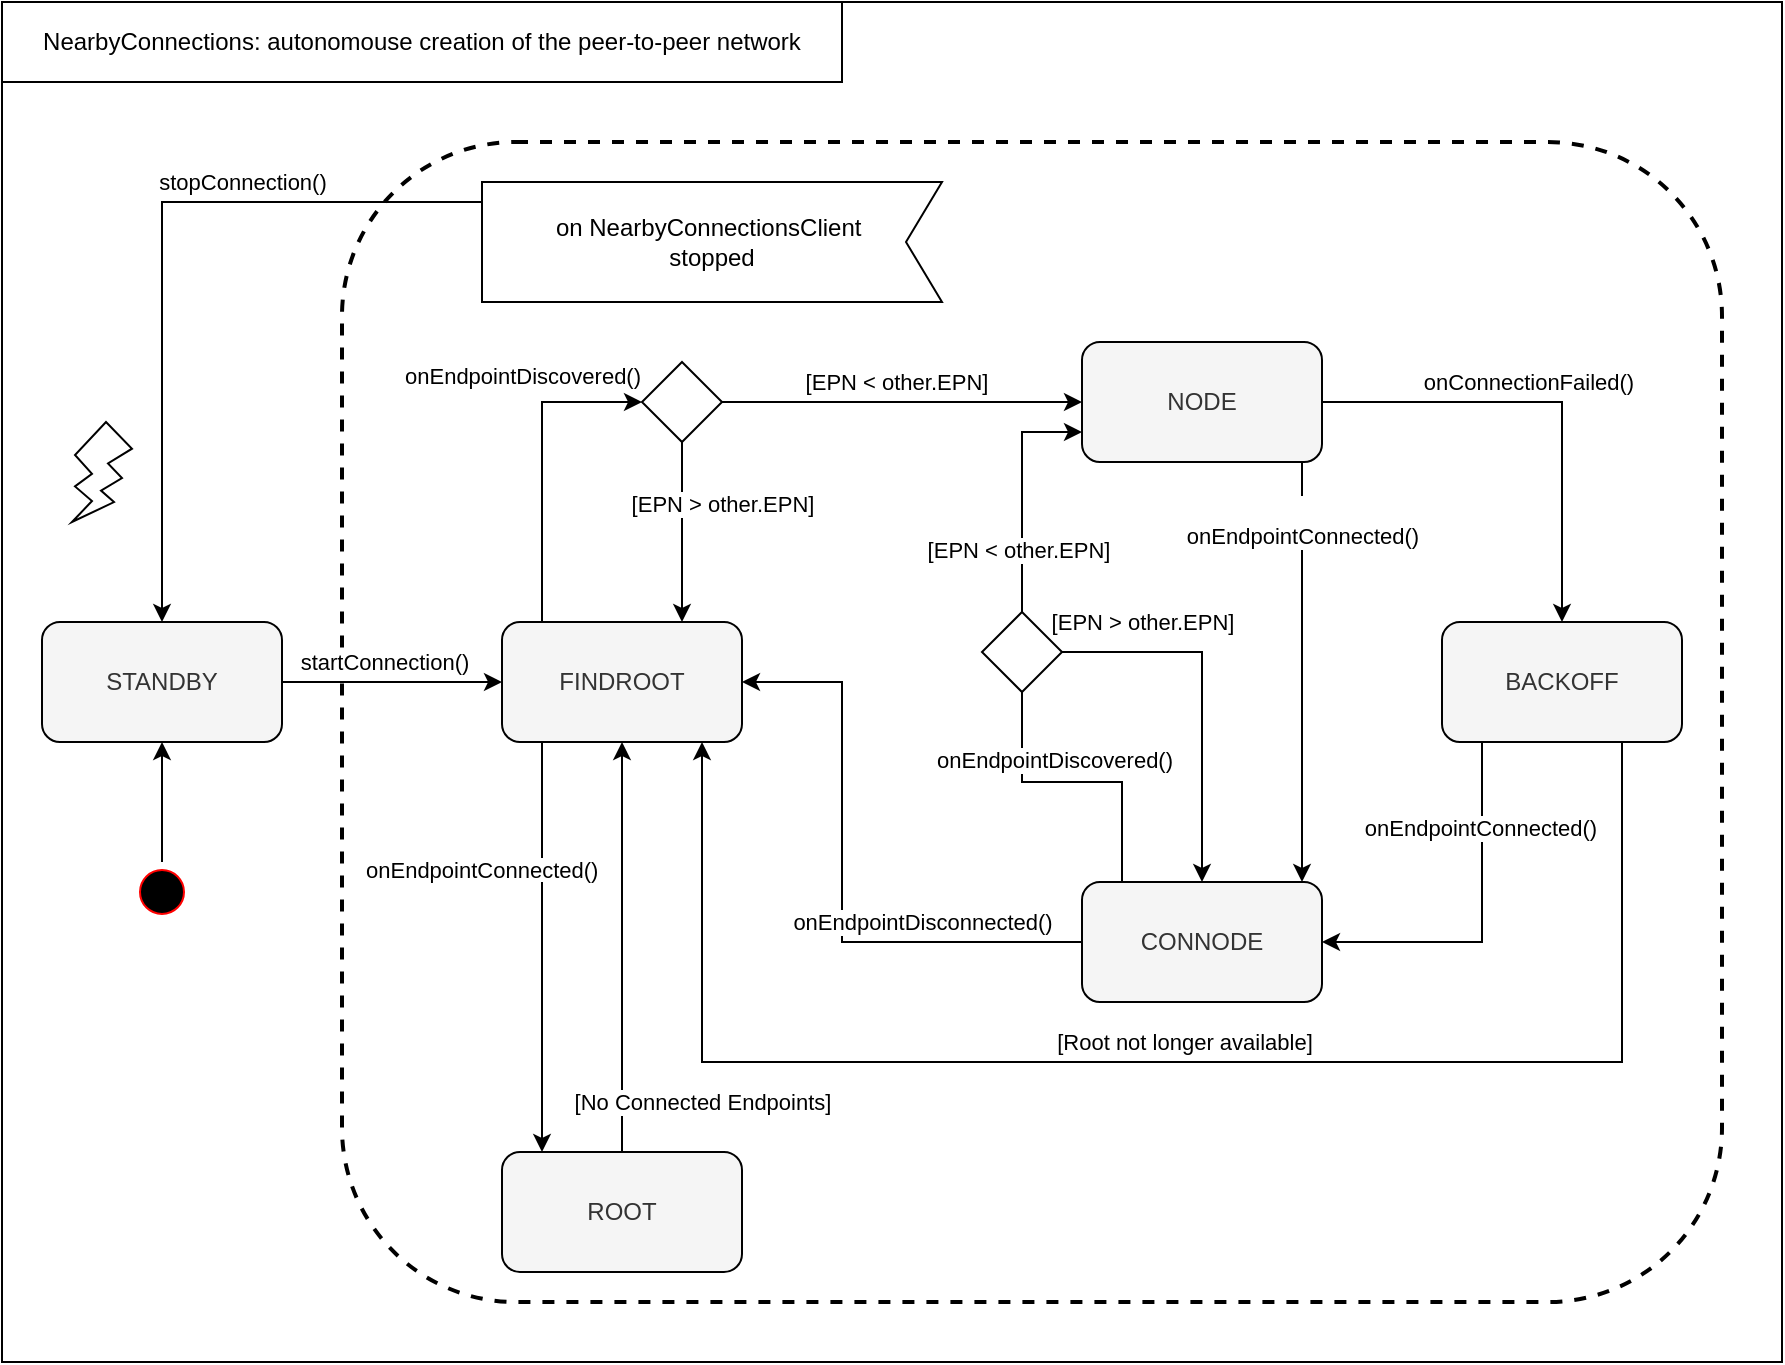 <mxfile version="13.0.3" type="device"><diagram id="bkNtbgw-pB73ooKOSIEp" name="Page-1"><mxGraphModel dx="1150" dy="2033" grid="1" gridSize="10" guides="1" tooltips="1" connect="1" arrows="1" fold="1" page="1" pageScale="1" pageWidth="827" pageHeight="1169" math="0" shadow="0"><root><mxCell id="0"/><mxCell id="1" parent="0"/><mxCell id="0CwGnv2l11QEuM8hQerd-12" value="" style="rounded=0;whiteSpace=wrap;html=1;strokeColor=#000000;fillColor=#FFFFFF;" parent="1" vertex="1"><mxGeometry x="140" y="10" width="890" height="680" as="geometry"/></mxCell><mxCell id="LW-BJB4rqfvdwwIYQWvV-52" value="" style="shape=rect;html=1;rounded=1;dashed=1;strokeWidth=2;verticalAlign=top;whiteSpace=wrap;align=center;" parent="1" vertex="1"><mxGeometry x="310" y="80" width="690" height="580" as="geometry"/></mxCell><mxCell id="LW-BJB4rqfvdwwIYQWvV-9" style="edgeStyle=orthogonalEdgeStyle;rounded=0;orthogonalLoop=1;jettySize=auto;html=1;" parent="1" source="0CwGnv2l11QEuM8hQerd-1" target="0CwGnv2l11QEuM8hQerd-8" edge="1"><mxGeometry relative="1" as="geometry"><mxPoint x="410" y="460" as="targetPoint"/><Array as="points"><mxPoint x="410" y="550"/><mxPoint x="410" y="550"/></Array></mxGeometry></mxCell><mxCell id="kY60LLbFVZpeiWqwUKBh-16" value="&lt;br&gt;&lt;span style=&quot;font-family: &amp;#34;helvetica&amp;#34; ; font-size: 11px ; font-style: normal ; font-weight: 400 ; letter-spacing: normal ; text-align: center ; text-indent: 0px ; text-transform: none ; word-spacing: 0px ; background-color: rgb(255 , 255 , 255) ; float: none ; display: inline&quot;&gt;onEndpointDiscovered()&lt;/span&gt;" style="edgeStyle=orthogonalEdgeStyle;rounded=0;orthogonalLoop=1;jettySize=auto;html=1;entryX=0;entryY=0.5;entryDx=0;entryDy=0;" edge="1" parent="1" source="0CwGnv2l11QEuM8hQerd-1" target="kY60LLbFVZpeiWqwUKBh-10"><mxGeometry x="0.375" y="22" relative="1" as="geometry"><Array as="points"><mxPoint x="410" y="210"/></Array><mxPoint x="-10" y="2" as="offset"/></mxGeometry></mxCell><mxCell id="0CwGnv2l11QEuM8hQerd-1" value="FINDROOT" style="rounded=1;whiteSpace=wrap;html=1;fillColor=#f5f5f5;strokeColor=#000000;fontColor=#333333;" parent="1" vertex="1"><mxGeometry x="390" y="320" width="120" height="60" as="geometry"/></mxCell><mxCell id="LW-BJB4rqfvdwwIYQWvV-15" style="edgeStyle=orthogonalEdgeStyle;rounded=0;orthogonalLoop=1;jettySize=auto;html=1;" parent="1" source="0CwGnv2l11QEuM8hQerd-7" target="LW-BJB4rqfvdwwIYQWvV-21" edge="1"><mxGeometry relative="1" as="geometry"><mxPoint x="900" y="160" as="targetPoint"/><Array as="points"><mxPoint x="920" y="210"/></Array></mxGeometry></mxCell><mxCell id="LW-BJB4rqfvdwwIYQWvV-19" value="onConnectionFailed()" style="edgeLabel;html=1;align=center;verticalAlign=middle;resizable=0;points=[];" parent="LW-BJB4rqfvdwwIYQWvV-15" vertex="1" connectable="0"><mxGeometry y="12" relative="1" as="geometry"><mxPoint x="-12.06" y="1.94" as="offset"/></mxGeometry></mxCell><mxCell id="kY60LLbFVZpeiWqwUKBh-5" value="&lt;br&gt;&lt;span style=&quot;font-family: &amp;#34;helvetica&amp;#34; ; font-size: 11px ; font-style: normal ; font-weight: 400 ; letter-spacing: normal ; text-align: center ; text-indent: 0px ; text-transform: none ; word-spacing: 0px ; background-color: rgb(255 , 255 , 255) ; float: none ; display: inline&quot;&gt;onEndpointConnected()&lt;/span&gt;" style="edgeStyle=orthogonalEdgeStyle;rounded=0;orthogonalLoop=1;jettySize=auto;html=1;" edge="1" parent="1" source="0CwGnv2l11QEuM8hQerd-7" target="0CwGnv2l11QEuM8hQerd-9"><mxGeometry x="-0.238" y="-50" relative="1" as="geometry"><Array as="points"><mxPoint x="790" y="320"/><mxPoint x="790" y="320"/></Array><mxPoint x="50" y="-50" as="offset"/></mxGeometry></mxCell><mxCell id="0CwGnv2l11QEuM8hQerd-7" value="NODE" style="rounded=1;whiteSpace=wrap;html=1;fillColor=#f5f5f5;strokeColor=#000000;fontColor=#333333;" parent="1" vertex="1"><mxGeometry x="680" y="180" width="120" height="60" as="geometry"/></mxCell><mxCell id="LW-BJB4rqfvdwwIYQWvV-13" style="edgeStyle=orthogonalEdgeStyle;rounded=0;orthogonalLoop=1;jettySize=auto;html=1;" parent="1" source="0CwGnv2l11QEuM8hQerd-8" target="0CwGnv2l11QEuM8hQerd-1" edge="1"><mxGeometry relative="1" as="geometry"><Array as="points"><mxPoint x="450" y="460"/><mxPoint x="450" y="460"/></Array></mxGeometry></mxCell><mxCell id="LW-BJB4rqfvdwwIYQWvV-14" value="[No Connected Endpoints]" style="edgeLabel;html=1;align=center;verticalAlign=middle;resizable=0;points=[];" parent="LW-BJB4rqfvdwwIYQWvV-13" vertex="1" connectable="0"><mxGeometry x="0.455" y="60" relative="1" as="geometry"><mxPoint x="100" y="124.17" as="offset"/></mxGeometry></mxCell><mxCell id="0CwGnv2l11QEuM8hQerd-8" value="ROOT" style="rounded=1;whiteSpace=wrap;html=1;fillColor=#f5f5f5;strokeColor=#000000;fontColor=#333333;" parent="1" vertex="1"><mxGeometry x="390" y="585" width="120" height="60" as="geometry"/></mxCell><mxCell id="0CwGnv2l11QEuM8hQerd-32" style="edgeStyle=orthogonalEdgeStyle;rounded=0;orthogonalLoop=1;jettySize=auto;html=1;" parent="1" source="0CwGnv2l11QEuM8hQerd-9" target="0CwGnv2l11QEuM8hQerd-1" edge="1"><mxGeometry relative="1" as="geometry"><Array as="points"><mxPoint x="560" y="480"/><mxPoint x="560" y="350"/></Array></mxGeometry></mxCell><mxCell id="0CwGnv2l11QEuM8hQerd-40" value="onEndpointDisconnected()" style="edgeLabel;html=1;align=center;verticalAlign=middle;resizable=0;points=[];" parent="0CwGnv2l11QEuM8hQerd-32" vertex="1" connectable="0"><mxGeometry x="0.103" y="-1" relative="1" as="geometry"><mxPoint x="39" y="35" as="offset"/></mxGeometry></mxCell><mxCell id="kY60LLbFVZpeiWqwUKBh-3" style="edgeStyle=orthogonalEdgeStyle;rounded=0;orthogonalLoop=1;jettySize=auto;html=1;entryX=0.5;entryY=1;entryDx=0;entryDy=0;" edge="1" parent="1" source="0CwGnv2l11QEuM8hQerd-9" target="LW-BJB4rqfvdwwIYQWvV-2"><mxGeometry relative="1" as="geometry"><Array as="points"><mxPoint x="700" y="400"/><mxPoint x="650" y="400"/><mxPoint x="650" y="330"/></Array></mxGeometry></mxCell><mxCell id="kY60LLbFVZpeiWqwUKBh-4" value="onEndpointDiscovered()" style="edgeLabel;html=1;align=center;verticalAlign=middle;resizable=0;points=[];" vertex="1" connectable="0" parent="kY60LLbFVZpeiWqwUKBh-3"><mxGeometry x="0.05" y="-1" relative="1" as="geometry"><mxPoint x="14.52" y="-9.03" as="offset"/></mxGeometry></mxCell><mxCell id="0CwGnv2l11QEuM8hQerd-9" value="CONNODE" style="rounded=1;whiteSpace=wrap;html=1;fillColor=#f5f5f5;strokeColor=#000000;fontColor=#333333;" parent="1" vertex="1"><mxGeometry x="680" y="450" width="120" height="60" as="geometry"/></mxCell><mxCell id="kY60LLbFVZpeiWqwUKBh-23" style="edgeStyle=orthogonalEdgeStyle;rounded=0;orthogonalLoop=1;jettySize=auto;html=1;" edge="1" parent="1" source="0CwGnv2l11QEuM8hQerd-24" target="0CwGnv2l11QEuM8hQerd-29"><mxGeometry relative="1" as="geometry"/></mxCell><mxCell id="0CwGnv2l11QEuM8hQerd-24" value="" style="ellipse;html=1;shape=startState;fillColor=#000000;strokeColor=#ff0000;" parent="1" vertex="1"><mxGeometry x="205" y="440" width="30" height="30" as="geometry"/></mxCell><mxCell id="0CwGnv2l11QEuM8hQerd-28" value="NearbyConnections: autonomouse creation of the peer-to-peer network" style="rounded=0;whiteSpace=wrap;html=1;strokeColor=#000000;fillColor=#FFFFFF;align=center;" parent="1" vertex="1"><mxGeometry x="140" y="10" width="420" height="40" as="geometry"/></mxCell><mxCell id="0CwGnv2l11QEuM8hQerd-30" style="edgeStyle=orthogonalEdgeStyle;rounded=0;orthogonalLoop=1;jettySize=auto;html=1;" parent="1" source="0CwGnv2l11QEuM8hQerd-29" target="0CwGnv2l11QEuM8hQerd-1" edge="1"><mxGeometry relative="1" as="geometry"><Array as="points"><mxPoint x="320" y="350"/><mxPoint x="320" y="350"/></Array></mxGeometry></mxCell><mxCell id="0CwGnv2l11QEuM8hQerd-35" value="startConnection()" style="edgeLabel;html=1;align=center;verticalAlign=middle;resizable=0;points=[];" parent="0CwGnv2l11QEuM8hQerd-30" vertex="1" connectable="0"><mxGeometry x="-0.267" y="3" relative="1" as="geometry"><mxPoint x="10" y="-7" as="offset"/></mxGeometry></mxCell><mxCell id="0CwGnv2l11QEuM8hQerd-29" value="STANDBY" style="rounded=1;whiteSpace=wrap;html=1;fillColor=#f5f5f5;strokeColor=#000000;fontColor=#333333;" parent="1" vertex="1"><mxGeometry x="160" y="320" width="120" height="60" as="geometry"/></mxCell><mxCell id="LW-BJB4rqfvdwwIYQWvV-6" style="edgeStyle=orthogonalEdgeStyle;rounded=0;orthogonalLoop=1;jettySize=auto;html=1;" parent="1" source="kY60LLbFVZpeiWqwUKBh-10" target="0CwGnv2l11QEuM8hQerd-7" edge="1"><mxGeometry relative="1" as="geometry"><mxPoint x="540" y="210" as="sourcePoint"/></mxGeometry></mxCell><mxCell id="LW-BJB4rqfvdwwIYQWvV-7" value="[EPN &amp;lt; other.EPN]" style="edgeLabel;html=1;align=center;verticalAlign=middle;resizable=0;points=[];" parent="LW-BJB4rqfvdwwIYQWvV-6" vertex="1" connectable="0"><mxGeometry x="-0.385" y="-1" relative="1" as="geometry"><mxPoint x="31" y="-11" as="offset"/></mxGeometry></mxCell><mxCell id="kY60LLbFVZpeiWqwUKBh-6" style="edgeStyle=orthogonalEdgeStyle;rounded=0;orthogonalLoop=1;jettySize=auto;html=1;" edge="1" parent="1" source="LW-BJB4rqfvdwwIYQWvV-2" target="0CwGnv2l11QEuM8hQerd-9"><mxGeometry relative="1" as="geometry"/></mxCell><mxCell id="kY60LLbFVZpeiWqwUKBh-8" value="[EPN &amp;gt; other.EPN]" style="edgeLabel;html=1;align=center;verticalAlign=middle;resizable=0;points=[];" vertex="1" connectable="0" parent="kY60LLbFVZpeiWqwUKBh-6"><mxGeometry x="-0.71" relative="1" as="geometry"><mxPoint x="13.1" y="-15" as="offset"/></mxGeometry></mxCell><mxCell id="kY60LLbFVZpeiWqwUKBh-7" style="edgeStyle=orthogonalEdgeStyle;rounded=0;orthogonalLoop=1;jettySize=auto;html=1;entryX=0;entryY=0.75;entryDx=0;entryDy=0;" edge="1" parent="1" source="LW-BJB4rqfvdwwIYQWvV-2" target="0CwGnv2l11QEuM8hQerd-7"><mxGeometry relative="1" as="geometry"><Array as="points"><mxPoint x="650" y="225"/></Array></mxGeometry></mxCell><mxCell id="kY60LLbFVZpeiWqwUKBh-9" value="[EPN &amp;lt; other.EPN]" style="edgeLabel;html=1;align=center;verticalAlign=middle;resizable=0;points=[];" vertex="1" connectable="0" parent="kY60LLbFVZpeiWqwUKBh-7"><mxGeometry x="-0.479" y="2" relative="1" as="geometry"><mxPoint as="offset"/></mxGeometry></mxCell><mxCell id="LW-BJB4rqfvdwwIYQWvV-2" value="" style="rhombus;whiteSpace=wrap;html=1;" parent="1" vertex="1"><mxGeometry x="630" y="315" width="40" height="40" as="geometry"/></mxCell><mxCell id="LW-BJB4rqfvdwwIYQWvV-10" value="&lt;span style=&quot;font-family: &amp;#34;helvetica&amp;#34; ; font-size: 11px ; text-align: center ; background-color: rgb(255 , 255 , 255)&quot;&gt;onEndpointConnected()&lt;/span&gt;" style="text;whiteSpace=wrap;html=1;" parent="1" vertex="1"><mxGeometry x="320" y="430" width="140" height="30" as="geometry"/></mxCell><mxCell id="LW-BJB4rqfvdwwIYQWvV-29" style="edgeStyle=orthogonalEdgeStyle;rounded=0;orthogonalLoop=1;jettySize=auto;html=1;entryX=1;entryY=0.5;entryDx=0;entryDy=0;" parent="1" source="LW-BJB4rqfvdwwIYQWvV-21" target="0CwGnv2l11QEuM8hQerd-9" edge="1"><mxGeometry relative="1" as="geometry"><Array as="points"><mxPoint x="880" y="480"/></Array></mxGeometry></mxCell><mxCell id="LW-BJB4rqfvdwwIYQWvV-30" value="onEndpointConnected()" style="edgeLabel;html=1;align=center;verticalAlign=middle;resizable=0;points=[];" parent="LW-BJB4rqfvdwwIYQWvV-29" vertex="1" connectable="0"><mxGeometry x="-0.526" y="-1" relative="1" as="geometry"><mxPoint as="offset"/></mxGeometry></mxCell><mxCell id="LW-BJB4rqfvdwwIYQWvV-37" style="edgeStyle=orthogonalEdgeStyle;rounded=0;orthogonalLoop=1;jettySize=auto;html=1;" parent="1" source="LW-BJB4rqfvdwwIYQWvV-21" edge="1"><mxGeometry relative="1" as="geometry"><mxPoint x="490" y="380" as="targetPoint"/><Array as="points"><mxPoint x="950" y="540"/><mxPoint x="490" y="540"/></Array></mxGeometry></mxCell><mxCell id="LW-BJB4rqfvdwwIYQWvV-38" value="[Root not longer available]" style="edgeLabel;html=1;align=center;verticalAlign=middle;resizable=0;points=[];" parent="LW-BJB4rqfvdwwIYQWvV-37" vertex="1" connectable="0"><mxGeometry x="-0.582" y="-91" relative="1" as="geometry"><mxPoint x="-216.67" y="81" as="offset"/></mxGeometry></mxCell><mxCell id="LW-BJB4rqfvdwwIYQWvV-21" value="BACKOFF" style="rounded=1;whiteSpace=wrap;html=1;fillColor=#f5f5f5;strokeColor=#000000;fontColor=#333333;" parent="1" vertex="1"><mxGeometry x="860" y="320" width="120" height="60" as="geometry"/></mxCell><mxCell id="LW-BJB4rqfvdwwIYQWvV-50" style="edgeStyle=orthogonalEdgeStyle;rounded=0;orthogonalLoop=1;jettySize=auto;html=1;" parent="1" source="LW-BJB4rqfvdwwIYQWvV-48" target="0CwGnv2l11QEuM8hQerd-29" edge="1"><mxGeometry relative="1" as="geometry"><Array as="points"><mxPoint x="220" y="110"/></Array></mxGeometry></mxCell><mxCell id="LW-BJB4rqfvdwwIYQWvV-68" value="stopConnection()" style="edgeLabel;html=1;align=center;verticalAlign=middle;resizable=0;points=[];" parent="LW-BJB4rqfvdwwIYQWvV-50" vertex="1" connectable="0"><mxGeometry x="-0.072" y="39" relative="1" as="geometry"><mxPoint x="0.94" y="-21.82" as="offset"/></mxGeometry></mxCell><mxCell id="LW-BJB4rqfvdwwIYQWvV-48" value="on NearbyConnectionsClient &#10;stopped" style="shape=mxgraph.sysml.accEvent;flipH=1;whiteSpace=wrap;align=center;" parent="1" vertex="1"><mxGeometry x="380" y="100" width="230" height="60" as="geometry"/></mxCell><mxCell id="LW-BJB4rqfvdwwIYQWvV-59" value="" style="verticalLabelPosition=bottom;verticalAlign=top;html=1;shape=mxgraph.basic.flash" parent="1" vertex="1"><mxGeometry x="175" y="220" width="30" height="50" as="geometry"/></mxCell><mxCell id="kY60LLbFVZpeiWqwUKBh-12" style="edgeStyle=orthogonalEdgeStyle;rounded=0;orthogonalLoop=1;jettySize=auto;html=1;entryX=0.75;entryY=0;entryDx=0;entryDy=0;" edge="1" parent="1" source="kY60LLbFVZpeiWqwUKBh-10" target="0CwGnv2l11QEuM8hQerd-1"><mxGeometry relative="1" as="geometry"/></mxCell><mxCell id="kY60LLbFVZpeiWqwUKBh-13" value="[EPN &amp;gt; other.EPN]" style="edgeLabel;html=1;align=center;verticalAlign=middle;resizable=0;points=[];" vertex="1" connectable="0" parent="kY60LLbFVZpeiWqwUKBh-12"><mxGeometry x="-0.336" relative="1" as="geometry"><mxPoint x="20" y="0.34" as="offset"/></mxGeometry></mxCell><mxCell id="kY60LLbFVZpeiWqwUKBh-10" value="" style="rhombus;whiteSpace=wrap;html=1;" vertex="1" parent="1"><mxGeometry x="460" y="190" width="40" height="40" as="geometry"/></mxCell></root></mxGraphModel></diagram></mxfile>